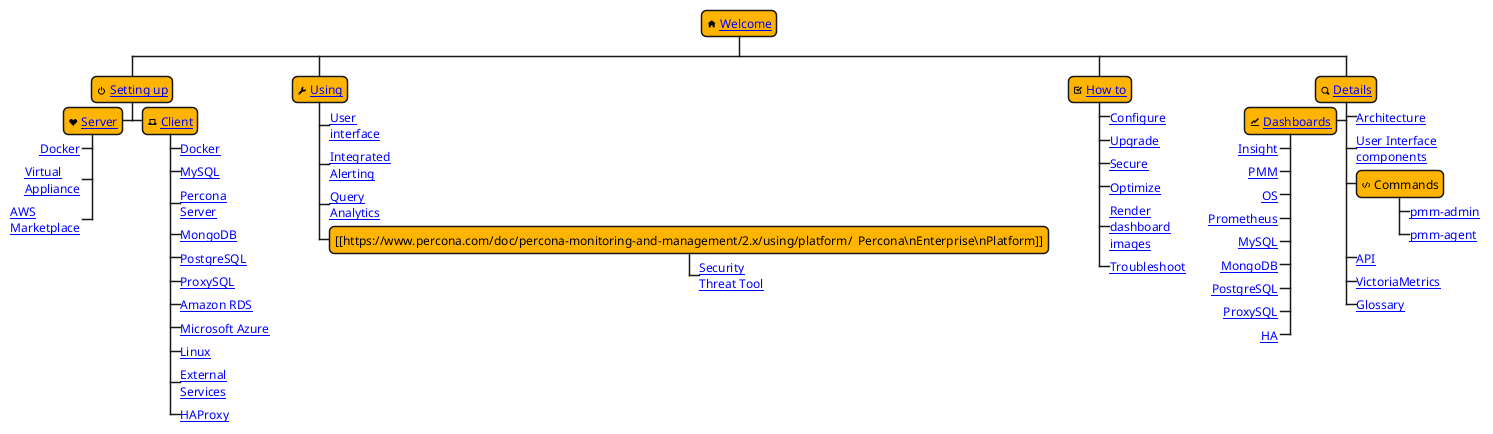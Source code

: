 ' Map of documentation using PlantUML
' References:
' Syntax: https://plantuml.com/mindmap-diagram
' Icons: https://plantuml.com/openiconic
' Colour: https://plantuml.com/color
' Text: https://plantuml.com/creole
@startwbs "PMM_Documentation_Map"
' Absolute links - can be useful for exporting map as stand-alone image
' relative links make testing easier but must be changed for local vs hosting' Hosted
!$base = "https://www.percona.com/doc/percona-monitoring-and-management/2.x"
'!$base = "../2.x"
' !$base = ".."

<style>
wbsDiagram {
  node {
    BackgroundColor #FFB500
    RoundCorner 10
    Padding 5
    Margin 5
  }
}
</style>

+ <&home> [[$base/index.html Welcome]]
	+ <&power-standby> [[$base/setting-up/ Setting up]]
		- <&heart> [[$base/setting-up/server/ Server]]
			-_ [[$base/setting-up/server/docker.html Docker]]
			-_ [[$base/setting-up/server/virtual-appliance.html Virtual\nAppliance]]
			-_ [[$base/setting-up/server/aws.html AWS\nMarketplace]]

		+ <&laptop> [[$base/setting-up/client/ Client]]
			+_ [[$base/setting-up/client/docker.html Docker]]
			+_ [[$base/setting-up/client/mysql.html MySQL]]
			+_ [[$base/setting-up/client/percona-server.html Percona\nServer]]
			+_ [[$base/setting-up/client/mongodb.html MongoDB]]
			+_ [[$base/setting-up/client/postgresql.html PostgreSQL]]
			+_ [[$base/setting-up/client/proxysql.html ProxySQL]]
			+_ [[$base/setting-up/client/aws.html Amazon RDS]]
			+_ [[$base/setting-up/client/azure.html Microsoft Azure]]
			+_ [[$base/setting-up/client/linux.html Linux]]
			+_ [[$base/setting-up/client/external.html External\nServices]]
			+_ [[$base/setting-up/client/haproxy.html HAProxy]]

	+ <&wrench> [[$base/using/ Using]]
		+_ [[$base/using/interface.html User\ninterface]]
		+_ [[$base/using/alerting.html Integrated\nAlerting]]
		+_ [[$base/using/query-analytics.html Query\nAnalytics]]
		+ [[$base/using/platform/  Percona\nEnterprise\nPlatform]]
			+_ [[$base/using/platform/security-threat-tool.html Security\nThreat Tool]]

	+ <&task> [[$base/how-to/ How to]]
		+_ [[$base/how-to/configure.html Configure]]
		+_ [[$base/how-to/upgrade.html Upgrade]]
		+_ [[$base/how-to/secure.html Secure]]
		+_ [[$base/how-to/optimize.html Optimize]]
		+_ [[$base/how-to/render-dashboard-images.html Render\ndashboard\nimages]]
		+_ [[$base/how-to/troubleshoot.html Troubleshoot]]

	+ <&magnifying-glass> [[$base/details/ Details]]
		+_ [[$base/details/architecture.html Architecture]]
		+_ [[$base/details/interface.html User Interface\ncomponents]]
		- <&graph> [[$base/details/dashboards/ Dashboards]]
			-_ [[$base/details/dashboards/index.html#insight Insight]]
			-_ [[$base/details/dashboards/index.html#pmm PMM]]
			-_ [[$base/details/dashboards/index.html#os-dashboards OS]]
			-_ [[$base/details/dashboards/index.html#prometheus-dashboards Prometheus]]
			-_ [[$base/details/dashboards/index.html#mysql-dashboards MySQL]]
			-_ [[$base/details/dashboards/index.html#mongodb-dashboards MongoDB]]
			-_ [[$base/details/dashboards/index.html#postgresql-dashboards PostgreSQL]]
			-_ [[$base/details/dashboards/index.html#proxysql-dashboards ProxySQL]]
			-_ [[$base/details/dashboards/index.html#ha-dashboards HA]]
		+ <&code> Commands
			+_ [[$base/details/commands/pmm-admin.html pmm-admin]]
			+_ [[$base/details/commands/pmm-agent.html pmm-agent]]
		+_ [[$base/details/api.html API]]
		+_ [[$base/details/victoria-metrics.html VictoriaMetrics]]
		+_ [[$base/details/glossary.html Glossary]]

'	+ <&question-mark> [[$base/faq.html FAQ]]
'	+ <&bug> [[$base/release-notes/ Release\nNotes]]
'		-_ [[$base/release-notes/2.14.0.html 2.14.0 (LATEST)]]
'***_ [[$base/release-notes/2.13.0.html 2.13.0]]
'***_ [[$base/release-notes/2.12.0.html 2.12.0]]
'***_ [[$base/release-notes/2.11.0.html 2.11.0]]
'****_ [[$base/release-notes/2.11.1.html 2.11.1]]
'***_ [[$base/release-notes/2.10.0.html 2.10.0]]
'****_ [[$base/release-notes/2.10.1.html 2.10.1]]
'***_ [[$base/release-notes/2.9.0.html 2.9.0]]
'****_ [[$base/release-notes/2.9.1.html 2.9.1]]
'***_ [[$base/release-notes/2.8.0.html 2.8.0]]
'***_ [[$base/release-notes/2.7.0.html 2.7.0]]
'***_ [[$base/release-notes/2.6.0.html 2.6.0]]
'***_ [[$base/release-notes/2.5.0.html 2.5.0]]
'***_ [[$base/release-notes/2.4.0.html 2.4.0]]
'***_ [[$base/release-notes/2.3.0.html 2.3.0]]
'***_ [[$base/release-notes/2.2.0.html 2.2.0]]
'****_ [[$base/release-notes/2.2.1.html 2.2.1]]
'****_ [[$base/release-notes/2.2.2.html 2.2.2]]
'***_ [[$base/release-notes/2.1.0.html 2.1.0]]
'***_ [[$base/release-notes/2.0.0.html 2.0.0]]
@endwbs
